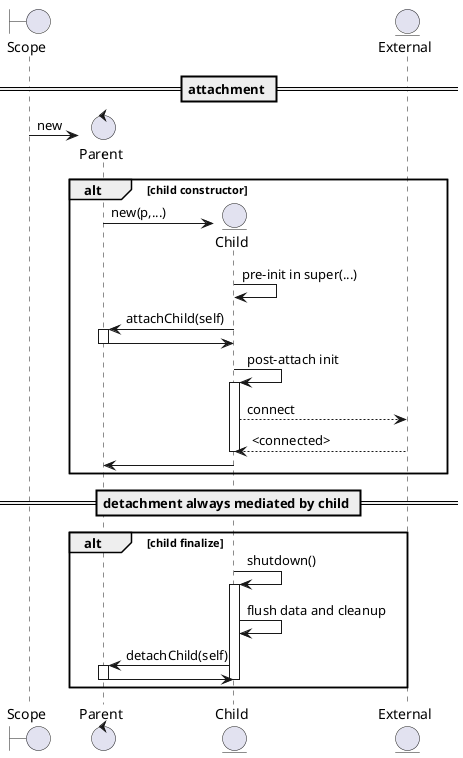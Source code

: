@startuml
'https://plantuml.com/sequence-diagram
'autonumber

boundary Scope as scope
control Parent as p
entity Child as c
entity External as e

== attachment ==
create p
scope -> p : new
create c
alt child constructor
p -> c : new(p,...)
c -> c : pre-init in super(...)
p <- c : attachChild(self)
activate p
p -> c:
deactivate p
c -> c : post-attach init
activate c
c --> e: connect
c <-- e: <connected>
deactivate c
p <- c:
end

== detachment always mediated by child ==

alt child finalize

c -> c: shutdown()
activate c
c -> c: flush data and cleanup
p <- c: detachChild(self)
activate p
p -> c
deactivate p

deactivate c



end

@enduml

